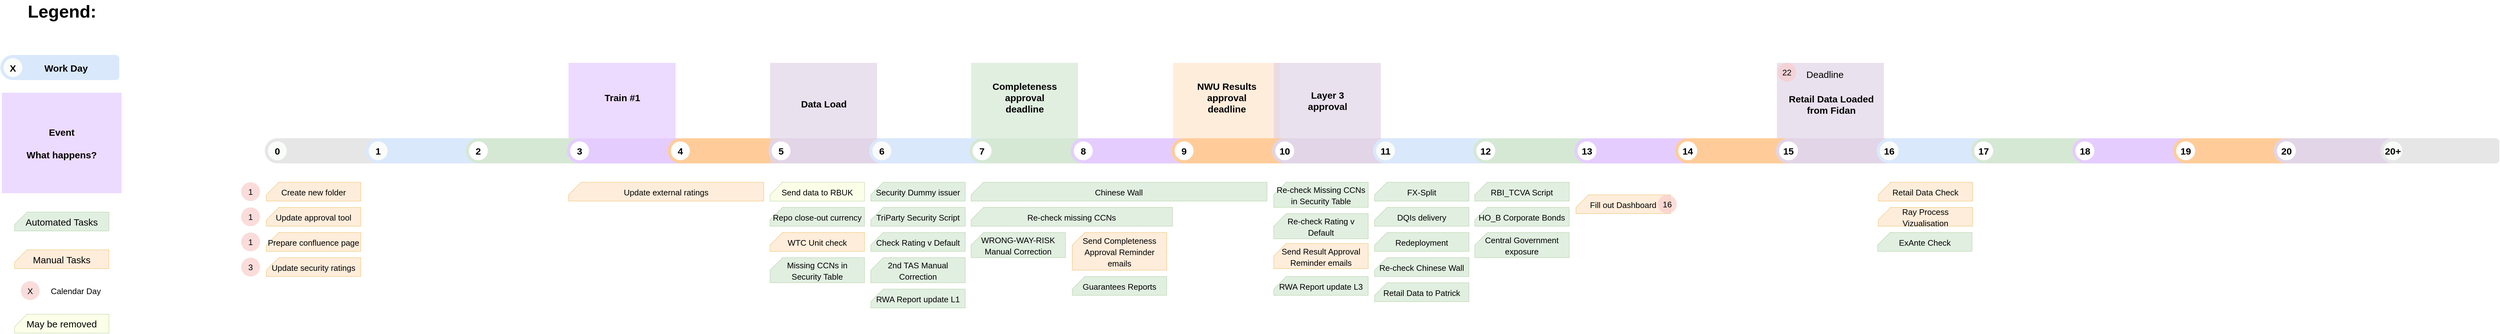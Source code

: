 <mxfile version="16.1.0" type="device"><diagram name="Page-1" id="82e54ff1-d628-8f03-85c4-9753963a91cd"><mxGraphModel dx="2348" dy="706" grid="1" gridSize="10" guides="1" tooltips="1" connect="1" arrows="1" fold="1" page="1" pageScale="1" pageWidth="1100" pageHeight="850" background="none" math="0" shadow="0"><root><mxCell id="0"/><mxCell id="1" parent="0"/><mxCell id="m3ZR794z1jMEOUr1EJYU-58" value="" style="rounded=0;whiteSpace=wrap;html=1;strokeColor=none;strokeWidth=5;fillColor=#E5CCFF;opacity=70;" parent="1" vertex="1"><mxGeometry x="640" y="360" width="170" height="160" as="geometry"/></mxCell><mxCell id="m3ZR794z1jMEOUr1EJYU-37" value="" style="rounded=0;whiteSpace=wrap;html=1;strokeColor=none;strokeWidth=5;fillColor=#d5e8d4;opacity=70;" parent="1" vertex="1"><mxGeometry x="1279.25" y="360" width="170" height="160" as="geometry"/></mxCell><mxCell id="m3ZR794z1jMEOUr1EJYU-39" value="" style="rounded=0;whiteSpace=wrap;html=1;strokeColor=none;strokeWidth=5;fillColor=#ffe6cc;opacity=70;" parent="1" vertex="1"><mxGeometry x="1600" y="360" width="170" height="160" as="geometry"/></mxCell><mxCell id="m3ZR794z1jMEOUr1EJYU-56" value="" style="rounded=0;whiteSpace=wrap;html=1;strokeColor=none;strokeWidth=5;fillColor=#e1d5e7;opacity=70;" parent="1" vertex="1"><mxGeometry x="1760" y="360" width="170" height="160" as="geometry"/></mxCell><mxCell id="qrmvYjank2OtUrZNbByd-2" value="" style="rounded=0;whiteSpace=wrap;html=1;strokeColor=none;strokeWidth=5;fillColor=#e1d5e7;opacity=70;" parent="1" vertex="1"><mxGeometry x="2559" y="360" width="170" height="160" as="geometry"/></mxCell><mxCell id="m3ZR794z1jMEOUr1EJYU-69" value="" style="group" parent="1" vertex="1" connectable="0"><mxGeometry x="160" y="480" width="186.5" height="40" as="geometry"/></mxCell><mxCell id="m3ZR794z1jMEOUr1EJYU-70" value="" style="rounded=1;whiteSpace=wrap;html=1;fillColor=#E6E6E6;strokeColor=none;" parent="m3ZR794z1jMEOUr1EJYU-69" vertex="1"><mxGeometry x="16.5" width="170" height="40" as="geometry"/></mxCell><mxCell id="m3ZR794z1jMEOUr1EJYU-71" value="&lt;b&gt;&lt;font style=&quot;font-size: 15px&quot;&gt;0&lt;br&gt;&lt;/font&gt;&lt;/b&gt;" style="ellipse;whiteSpace=wrap;html=1;aspect=fixed;fillColor=#F9FCF9;strokeColor=#E6E6E6;strokeWidth=5;perimeterSpacing=1;" parent="m3ZR794z1jMEOUr1EJYU-69" vertex="1"><mxGeometry y="2.5" width="35" height="35" as="geometry"/></mxCell><mxCell id="m3ZR794z1jMEOUr1EJYU-4" value="" style="group" parent="1" vertex="1" connectable="0"><mxGeometry x="320" y="480" width="186.5" height="40" as="geometry"/></mxCell><mxCell id="m3ZR794z1jMEOUr1EJYU-1" value="" style="rounded=1;whiteSpace=wrap;html=1;fillColor=#dae8fc;strokeColor=none;" parent="m3ZR794z1jMEOUr1EJYU-4" vertex="1"><mxGeometry x="16.5" width="170" height="40" as="geometry"/></mxCell><mxCell id="m3ZR794z1jMEOUr1EJYU-3" value="&lt;b&gt;&lt;font style=&quot;font-size: 15px&quot;&gt;1&lt;/font&gt;&lt;/b&gt;" style="ellipse;whiteSpace=wrap;html=1;aspect=fixed;fillColor=#F9FCF9;strokeColor=#DAE8FC;strokeWidth=5;perimeterSpacing=1;" parent="m3ZR794z1jMEOUr1EJYU-4" vertex="1"><mxGeometry y="2.5" width="35" height="35" as="geometry"/></mxCell><mxCell id="m3ZR794z1jMEOUr1EJYU-5" value="" style="group" parent="1" vertex="1" connectable="0"><mxGeometry x="479.25" y="480" width="186.5" height="40" as="geometry"/></mxCell><mxCell id="m3ZR794z1jMEOUr1EJYU-6" value="" style="rounded=1;whiteSpace=wrap;html=1;fillColor=#d5e8d4;strokeColor=none;" parent="m3ZR794z1jMEOUr1EJYU-5" vertex="1"><mxGeometry x="16.5" width="170" height="40" as="geometry"/></mxCell><mxCell id="m3ZR794z1jMEOUr1EJYU-7" value="&lt;b&gt;&lt;font style=&quot;font-size: 15px&quot;&gt;2&lt;/font&gt;&lt;/b&gt;" style="ellipse;whiteSpace=wrap;html=1;aspect=fixed;fillColor=#FFFFFF;strokeColor=#D5E8D4;strokeWidth=5;perimeterSpacing=1;" parent="m3ZR794z1jMEOUr1EJYU-5" vertex="1"><mxGeometry y="2.5" width="35" height="35" as="geometry"/></mxCell><mxCell id="m3ZR794z1jMEOUr1EJYU-8" value="" style="group" parent="1" vertex="1" connectable="0"><mxGeometry x="640" y="480" width="186.5" height="40" as="geometry"/></mxCell><mxCell id="m3ZR794z1jMEOUr1EJYU-9" value="" style="rounded=1;whiteSpace=wrap;html=1;fillColor=#E5CCFF;strokeColor=none;" parent="m3ZR794z1jMEOUr1EJYU-8" vertex="1"><mxGeometry x="16.5" width="170" height="40" as="geometry"/></mxCell><mxCell id="m3ZR794z1jMEOUr1EJYU-10" value="&lt;b&gt;&lt;font style=&quot;font-size: 15px&quot;&gt;3&lt;/font&gt;&lt;/b&gt;" style="ellipse;whiteSpace=wrap;html=1;aspect=fixed;fillColor=#FFFFFF;strokeColor=#E5CCFF;strokeWidth=5;perimeterSpacing=1;" parent="m3ZR794z1jMEOUr1EJYU-8" vertex="1"><mxGeometry y="2.5" width="35" height="35" as="geometry"/></mxCell><mxCell id="m3ZR794z1jMEOUr1EJYU-11" value="" style="group" parent="1" vertex="1" connectable="0"><mxGeometry x="800" y="480" width="186.5" height="40" as="geometry"/></mxCell><mxCell id="m3ZR794z1jMEOUr1EJYU-12" value="" style="rounded=1;whiteSpace=wrap;html=1;fillColor=#FFCC99;strokeColor=none;" parent="m3ZR794z1jMEOUr1EJYU-11" vertex="1"><mxGeometry x="16.5" width="170" height="40" as="geometry"/></mxCell><mxCell id="m3ZR794z1jMEOUr1EJYU-13" value="&lt;b&gt;&lt;font style=&quot;font-size: 15px&quot;&gt;4&lt;/font&gt;&lt;/b&gt;" style="ellipse;whiteSpace=wrap;html=1;aspect=fixed;fillColor=#FFFFFF;strokeColor=#FFCC99;strokeWidth=5;perimeterSpacing=1;" parent="m3ZR794z1jMEOUr1EJYU-11" vertex="1"><mxGeometry y="2.5" width="35" height="35" as="geometry"/></mxCell><mxCell id="m3ZR794z1jMEOUr1EJYU-17" value="" style="group" parent="1" vertex="1" connectable="0"><mxGeometry x="960" y="480" width="186.5" height="180" as="geometry"/></mxCell><mxCell id="m3ZR794z1jMEOUr1EJYU-59" value="" style="rounded=0;whiteSpace=wrap;html=1;strokeColor=none;strokeWidth=5;fillColor=#e1d5e7;opacity=70;" parent="m3ZR794z1jMEOUr1EJYU-17" vertex="1"><mxGeometry y="-120" width="170" height="160" as="geometry"/></mxCell><mxCell id="m3ZR794z1jMEOUr1EJYU-18" value="" style="rounded=1;whiteSpace=wrap;html=1;fillColor=#E1D5E7;strokeColor=none;" parent="m3ZR794z1jMEOUr1EJYU-17" vertex="1"><mxGeometry x="16.5" width="170" height="40" as="geometry"/></mxCell><mxCell id="m3ZR794z1jMEOUr1EJYU-19" value="&lt;b&gt;&lt;font style=&quot;font-size: 15px&quot;&gt;5&lt;/font&gt;&lt;/b&gt;" style="ellipse;whiteSpace=wrap;html=1;aspect=fixed;fillColor=#FFFFFF;strokeColor=#E1D5E7;strokeWidth=5;perimeterSpacing=1;" parent="m3ZR794z1jMEOUr1EJYU-17" vertex="1"><mxGeometry y="2.5" width="35" height="35" as="geometry"/></mxCell><mxCell id="m3ZR794z1jMEOUr1EJYU-89" value="&lt;font style=&quot;font-size: 13px&quot;&gt;Send data to RBUK&lt;/font&gt;" style="shape=card;whiteSpace=wrap;html=1;dashed=1;dashPattern=1 1;fontSize=15;strokeColor=#82b366;strokeWidth=1;fillColor=#FBFFDE;opacity=70;size=20;" parent="m3ZR794z1jMEOUr1EJYU-17" vertex="1"><mxGeometry y="70" width="150" height="30" as="geometry"/></mxCell><mxCell id="m3ZR794z1jMEOUr1EJYU-90" value="&lt;font style=&quot;font-size: 13px&quot;&gt;Repo close-out currency&lt;/font&gt;" style="shape=card;whiteSpace=wrap;html=1;dashed=1;dashPattern=1 1;fontSize=15;strokeColor=#82b366;strokeWidth=1;fillColor=#d5e8d4;opacity=70;size=20;" parent="m3ZR794z1jMEOUr1EJYU-17" vertex="1"><mxGeometry y="110" width="150" height="30" as="geometry"/></mxCell><mxCell id="m3ZR794z1jMEOUr1EJYU-91" value="&lt;font style=&quot;font-size: 13px&quot;&gt;WTC Unit check&lt;/font&gt;" style="shape=card;whiteSpace=wrap;html=1;dashed=1;dashPattern=1 1;fontSize=15;strokeColor=#d79b00;strokeWidth=1;fillColor=#ffe6cc;opacity=70;size=20;" parent="m3ZR794z1jMEOUr1EJYU-17" vertex="1"><mxGeometry y="150" width="150" height="30" as="geometry"/></mxCell><mxCell id="m3ZR794z1jMEOUr1EJYU-21" value="" style="group" parent="1" vertex="1" connectable="0"><mxGeometry x="1120" y="480" width="186.5" height="40" as="geometry"/></mxCell><mxCell id="m3ZR794z1jMEOUr1EJYU-22" value="" style="rounded=1;whiteSpace=wrap;html=1;fillColor=#dae8fc;strokeColor=none;" parent="m3ZR794z1jMEOUr1EJYU-21" vertex="1"><mxGeometry x="16.5" width="170" height="40" as="geometry"/></mxCell><mxCell id="m3ZR794z1jMEOUr1EJYU-23" value="&lt;b&gt;&lt;font style=&quot;font-size: 15px&quot;&gt;6&lt;/font&gt;&lt;/b&gt;" style="ellipse;whiteSpace=wrap;html=1;aspect=fixed;fillColor=#F9FCF9;strokeColor=#DAE8FC;strokeWidth=5;perimeterSpacing=1;" parent="m3ZR794z1jMEOUr1EJYU-21" vertex="1"><mxGeometry y="2.5" width="35" height="35" as="geometry"/></mxCell><mxCell id="m3ZR794z1jMEOUr1EJYU-24" value="" style="group" parent="1" vertex="1" connectable="0"><mxGeometry x="1279.25" y="480" width="470" height="160" as="geometry"/></mxCell><mxCell id="m3ZR794z1jMEOUr1EJYU-25" value="" style="rounded=1;whiteSpace=wrap;html=1;fillColor=#d5e8d4;strokeColor=none;" parent="m3ZR794z1jMEOUr1EJYU-24" vertex="1"><mxGeometry x="16.5" width="170" height="40" as="geometry"/></mxCell><mxCell id="m3ZR794z1jMEOUr1EJYU-26" value="&lt;b&gt;&lt;font style=&quot;font-size: 15px&quot;&gt;7&lt;/font&gt;&lt;/b&gt;" style="ellipse;whiteSpace=wrap;html=1;aspect=fixed;fillColor=#FFFFFF;strokeColor=#D5E8D4;strokeWidth=5;perimeterSpacing=1;" parent="m3ZR794z1jMEOUr1EJYU-24" vertex="1"><mxGeometry y="2.5" width="35" height="35" as="geometry"/></mxCell><mxCell id="m3ZR794z1jMEOUr1EJYU-98" value="&lt;span style=&quot;font-size: 13px&quot;&gt;Re-check missing CCNs&lt;/span&gt;" style="shape=card;whiteSpace=wrap;html=1;dashed=1;dashPattern=1 1;fontSize=15;strokeColor=#82b366;strokeWidth=1;fillColor=#d5e8d4;opacity=70;size=20;" parent="m3ZR794z1jMEOUr1EJYU-24" vertex="1"><mxGeometry y="110" width="320" height="30" as="geometry"/></mxCell><mxCell id="m3ZR794z1jMEOUr1EJYU-99" value="&lt;span style=&quot;font-size: 13px&quot;&gt;Chinese Wall&lt;/span&gt;" style="shape=card;whiteSpace=wrap;html=1;dashed=1;dashPattern=1 1;fontSize=15;strokeColor=#82b366;strokeWidth=1;fillColor=#d5e8d4;opacity=70;size=20;" parent="m3ZR794z1jMEOUr1EJYU-24" vertex="1"><mxGeometry y="70" width="470" height="30" as="geometry"/></mxCell><mxCell id="m3ZR794z1jMEOUr1EJYU-27" value="" style="group" parent="1" vertex="1" connectable="0"><mxGeometry x="1440" y="480" width="186.5" height="40" as="geometry"/></mxCell><mxCell id="m3ZR794z1jMEOUr1EJYU-28" value="" style="rounded=1;whiteSpace=wrap;html=1;fillColor=#E5CCFF;strokeColor=none;" parent="m3ZR794z1jMEOUr1EJYU-27" vertex="1"><mxGeometry x="16.5" width="170" height="40" as="geometry"/></mxCell><mxCell id="m3ZR794z1jMEOUr1EJYU-29" value="&lt;b&gt;&lt;font style=&quot;font-size: 15px&quot;&gt;8&lt;/font&gt;&lt;/b&gt;" style="ellipse;whiteSpace=wrap;html=1;aspect=fixed;fillColor=#FFFFFF;strokeColor=#E5CCFF;strokeWidth=5;perimeterSpacing=1;" parent="m3ZR794z1jMEOUr1EJYU-27" vertex="1"><mxGeometry y="2.5" width="35" height="35" as="geometry"/></mxCell><mxCell id="m3ZR794z1jMEOUr1EJYU-40" value="&lt;font style=&quot;font-size: 15px&quot;&gt;&lt;b&gt;NWU Results&lt;br&gt;approval &lt;br&gt;deadline&lt;/b&gt;&lt;/font&gt;" style="text;html=1;align=center;verticalAlign=middle;resizable=0;points=[];autosize=1;strokeColor=none;fillColor=none;" parent="1" vertex="1"><mxGeometry x="1630" y="390" width="110" height="50" as="geometry"/></mxCell><mxCell id="m3ZR794z1jMEOUr1EJYU-30" value="" style="group" parent="1" vertex="1" connectable="0"><mxGeometry x="1600" y="480" width="186.5" height="40" as="geometry"/></mxCell><mxCell id="m3ZR794z1jMEOUr1EJYU-31" value="" style="rounded=1;whiteSpace=wrap;html=1;fillColor=#FFCC99;strokeColor=none;" parent="m3ZR794z1jMEOUr1EJYU-30" vertex="1"><mxGeometry x="16.5" width="170" height="40" as="geometry"/></mxCell><mxCell id="m3ZR794z1jMEOUr1EJYU-32" value="&lt;b&gt;&lt;font style=&quot;font-size: 15px&quot;&gt;9&lt;/font&gt;&lt;/b&gt;" style="ellipse;whiteSpace=wrap;html=1;aspect=fixed;fillColor=#FFFFFF;strokeColor=#FFCC99;strokeWidth=5;perimeterSpacing=1;" parent="m3ZR794z1jMEOUr1EJYU-30" vertex="1"><mxGeometry y="2.5" width="35" height="35" as="geometry"/></mxCell><mxCell id="m3ZR794z1jMEOUr1EJYU-57" value="&lt;font style=&quot;font-size: 15px&quot;&gt;&lt;b&gt;Layer 3&lt;br&gt;approval&lt;/b&gt;&lt;/font&gt;" style="text;html=1;align=center;verticalAlign=middle;resizable=0;points=[];autosize=1;strokeColor=none;fillColor=none;" parent="1" vertex="1"><mxGeometry x="1805" y="400" width="80" height="40" as="geometry"/></mxCell><mxCell id="m3ZR794z1jMEOUr1EJYU-33" value="" style="group" parent="1" vertex="1" connectable="0"><mxGeometry x="1760" y="480" width="186.5" height="40" as="geometry"/></mxCell><mxCell id="m3ZR794z1jMEOUr1EJYU-34" value="" style="rounded=1;whiteSpace=wrap;html=1;fillColor=#E1D5E7;strokeColor=none;" parent="m3ZR794z1jMEOUr1EJYU-33" vertex="1"><mxGeometry x="16.5" width="170" height="40" as="geometry"/></mxCell><mxCell id="m3ZR794z1jMEOUr1EJYU-35" value="&lt;b&gt;&lt;font style=&quot;font-size: 15px&quot;&gt;10&lt;/font&gt;&lt;/b&gt;" style="ellipse;whiteSpace=wrap;html=1;aspect=fixed;fillColor=#FFFFFF;strokeColor=#E1D5E7;strokeWidth=5;perimeterSpacing=1;" parent="m3ZR794z1jMEOUr1EJYU-33" vertex="1"><mxGeometry y="2.5" width="35" height="35" as="geometry"/></mxCell><mxCell id="m3ZR794z1jMEOUr1EJYU-41" value="" style="group" parent="1" vertex="1" connectable="0"><mxGeometry x="1920" y="480" width="186.5" height="40" as="geometry"/></mxCell><mxCell id="m3ZR794z1jMEOUr1EJYU-42" value="" style="rounded=1;whiteSpace=wrap;html=1;fillColor=#dae8fc;strokeColor=none;" parent="m3ZR794z1jMEOUr1EJYU-41" vertex="1"><mxGeometry x="16.5" width="170" height="40" as="geometry"/></mxCell><mxCell id="m3ZR794z1jMEOUr1EJYU-43" value="&lt;b&gt;&lt;font style=&quot;font-size: 15px&quot;&gt;11&lt;/font&gt;&lt;/b&gt;" style="ellipse;whiteSpace=wrap;html=1;aspect=fixed;fillColor=#F9FCF9;strokeColor=#DAE8FC;strokeWidth=5;perimeterSpacing=1;" parent="m3ZR794z1jMEOUr1EJYU-41" vertex="1"><mxGeometry y="2.5" width="35" height="35" as="geometry"/></mxCell><mxCell id="m3ZR794z1jMEOUr1EJYU-44" value="" style="group" parent="1" vertex="1" connectable="0"><mxGeometry x="2079.25" y="480" width="186.5" height="40" as="geometry"/></mxCell><mxCell id="m3ZR794z1jMEOUr1EJYU-45" value="" style="rounded=1;whiteSpace=wrap;html=1;fillColor=#d5e8d4;strokeColor=none;" parent="m3ZR794z1jMEOUr1EJYU-44" vertex="1"><mxGeometry x="16.5" width="170" height="40" as="geometry"/></mxCell><mxCell id="m3ZR794z1jMEOUr1EJYU-46" value="&lt;b&gt;&lt;font style=&quot;font-size: 15px&quot;&gt;12&lt;/font&gt;&lt;/b&gt;" style="ellipse;whiteSpace=wrap;html=1;aspect=fixed;fillColor=#FFFFFF;strokeColor=#D5E8D4;strokeWidth=5;perimeterSpacing=1;" parent="m3ZR794z1jMEOUr1EJYU-44" vertex="1"><mxGeometry y="2.5" width="35" height="35" as="geometry"/></mxCell><mxCell id="m3ZR794z1jMEOUr1EJYU-47" value="" style="group" parent="1" vertex="1" connectable="0"><mxGeometry x="2240" y="480" width="186.5" height="40" as="geometry"/></mxCell><mxCell id="m3ZR794z1jMEOUr1EJYU-48" value="" style="rounded=1;whiteSpace=wrap;html=1;fillColor=#E5CCFF;strokeColor=none;" parent="m3ZR794z1jMEOUr1EJYU-47" vertex="1"><mxGeometry x="16.5" width="170" height="40" as="geometry"/></mxCell><mxCell id="m3ZR794z1jMEOUr1EJYU-49" value="&lt;b&gt;&lt;font style=&quot;font-size: 15px&quot;&gt;13&lt;/font&gt;&lt;/b&gt;" style="ellipse;whiteSpace=wrap;html=1;aspect=fixed;fillColor=#FFFFFF;strokeColor=#E5CCFF;strokeWidth=5;perimeterSpacing=1;" parent="m3ZR794z1jMEOUr1EJYU-47" vertex="1"><mxGeometry y="2.5" width="35" height="35" as="geometry"/></mxCell><mxCell id="m3ZR794z1jMEOUr1EJYU-50" value="" style="group" parent="1" vertex="1" connectable="0"><mxGeometry x="2400" y="480" width="186.5" height="40" as="geometry"/></mxCell><mxCell id="m3ZR794z1jMEOUr1EJYU-51" value="" style="rounded=1;whiteSpace=wrap;html=1;fillColor=#FFCC99;strokeColor=none;" parent="m3ZR794z1jMEOUr1EJYU-50" vertex="1"><mxGeometry x="16.5" width="170" height="40" as="geometry"/></mxCell><mxCell id="m3ZR794z1jMEOUr1EJYU-52" value="&lt;b&gt;&lt;font style=&quot;font-size: 15px&quot;&gt;14&lt;/font&gt;&lt;/b&gt;" style="ellipse;whiteSpace=wrap;html=1;aspect=fixed;fillColor=#FFFFFF;strokeColor=#FFCC99;strokeWidth=5;perimeterSpacing=1;" parent="m3ZR794z1jMEOUr1EJYU-50" vertex="1"><mxGeometry y="2.5" width="35" height="35" as="geometry"/></mxCell><mxCell id="m3ZR794z1jMEOUr1EJYU-60" value="" style="group" parent="1" vertex="1" connectable="0"><mxGeometry x="2560" y="480" width="186.5" height="40" as="geometry"/></mxCell><mxCell id="m3ZR794z1jMEOUr1EJYU-53" value="" style="rounded=1;whiteSpace=wrap;html=1;fillColor=#E1D5E7;strokeColor=none;" parent="m3ZR794z1jMEOUr1EJYU-60" vertex="1"><mxGeometry x="16.5" width="170" height="40" as="geometry"/></mxCell><mxCell id="m3ZR794z1jMEOUr1EJYU-54" value="&lt;b&gt;&lt;font style=&quot;font-size: 15px&quot;&gt;15&lt;/font&gt;&lt;/b&gt;" style="ellipse;whiteSpace=wrap;html=1;aspect=fixed;fillColor=#FFFFFF;strokeColor=#E1D5E7;strokeWidth=5;perimeterSpacing=1;" parent="m3ZR794z1jMEOUr1EJYU-60" vertex="1"><mxGeometry y="2.5" width="35" height="35" as="geometry"/></mxCell><mxCell id="m3ZR794z1jMEOUr1EJYU-61" value="&lt;span style=&quot;font-size: 15px&quot;&gt;&lt;b&gt;Train #1&lt;/b&gt;&lt;/span&gt;" style="text;html=1;align=center;verticalAlign=middle;resizable=0;points=[];autosize=1;strokeColor=none;fillColor=none;" parent="1" vertex="1"><mxGeometry x="690" y="405" width="70" height="20" as="geometry"/></mxCell><mxCell id="m3ZR794z1jMEOUr1EJYU-62" value="&lt;span style=&quot;font-size: 15px&quot;&gt;&lt;b&gt;Data Load&lt;/b&gt;&lt;/span&gt;" style="text;html=1;align=center;verticalAlign=middle;resizable=0;points=[];autosize=1;strokeColor=none;fillColor=none;" parent="1" vertex="1"><mxGeometry x="1000" y="415" width="90" height="20" as="geometry"/></mxCell><mxCell id="m3ZR794z1jMEOUr1EJYU-72" value="&lt;font style=&quot;font-size: 13px&quot;&gt;Create new folder&lt;/font&gt;" style="shape=card;whiteSpace=wrap;html=1;dashed=1;dashPattern=1 1;fontSize=15;strokeColor=#d79b00;strokeWidth=1;fillColor=#ffe6cc;opacity=70;size=20;" parent="1" vertex="1"><mxGeometry x="160" y="550" width="150" height="30" as="geometry"/></mxCell><mxCell id="m3ZR794z1jMEOUr1EJYU-73" value="" style="group" parent="1" vertex="1" connectable="0"><mxGeometry x="-260" y="347.5" width="186.5" height="40" as="geometry"/></mxCell><mxCell id="m3ZR794z1jMEOUr1EJYU-74" value="&lt;b&gt;&lt;font style=&quot;font-size: 15px&quot;&gt;Work Day&lt;/font&gt;&lt;/b&gt;" style="rounded=1;whiteSpace=wrap;html=1;fillColor=#dae8fc;strokeColor=none;" parent="m3ZR794z1jMEOUr1EJYU-73" vertex="1"><mxGeometry x="16.5" width="170" height="40" as="geometry"/></mxCell><mxCell id="m3ZR794z1jMEOUr1EJYU-75" value="&lt;span style=&quot;font-size: 15px&quot;&gt;&lt;b&gt;X&lt;/b&gt;&lt;/span&gt;" style="ellipse;whiteSpace=wrap;html=1;aspect=fixed;fillColor=#F9FCF9;strokeColor=#DAE8FC;strokeWidth=5;perimeterSpacing=1;" parent="m3ZR794z1jMEOUr1EJYU-73" vertex="1"><mxGeometry y="2.5" width="35" height="35" as="geometry"/></mxCell><mxCell id="m3ZR794z1jMEOUr1EJYU-76" value="&lt;b style=&quot;font-size: 15px&quot;&gt;Event&lt;br&gt;&lt;br&gt;What happens?&lt;/b&gt;" style="rounded=0;whiteSpace=wrap;html=1;strokeColor=none;strokeWidth=5;fillColor=#E5CCFF;opacity=70;" parent="1" vertex="1"><mxGeometry x="-260" y="407.5" width="190" height="160" as="geometry"/></mxCell><mxCell id="m3ZR794z1jMEOUr1EJYU-77" value="Automated Tasks" style="shape=card;whiteSpace=wrap;html=1;dashed=1;dashPattern=1 1;fontSize=15;strokeColor=#82b366;strokeWidth=1;fillColor=#d5e8d4;opacity=70;size=20;" parent="1" vertex="1"><mxGeometry x="-240" y="597.5" width="150" height="30" as="geometry"/></mxCell><mxCell id="m3ZR794z1jMEOUr1EJYU-78" value="Manual Tasks" style="shape=card;whiteSpace=wrap;html=1;dashed=1;dashPattern=1 1;fontSize=15;strokeColor=#d79b00;strokeWidth=1;fillColor=#ffe6cc;opacity=70;size=20;" parent="1" vertex="1"><mxGeometry x="-240" y="657.5" width="150" height="30" as="geometry"/></mxCell><mxCell id="m3ZR794z1jMEOUr1EJYU-79" value="&lt;font style=&quot;font-size: 13px&quot;&gt;Update approval tool&lt;/font&gt;" style="shape=card;whiteSpace=wrap;html=1;dashed=1;dashPattern=1 1;fontSize=15;strokeColor=#d79b00;strokeWidth=1;fillColor=#ffe6cc;opacity=70;size=20;" parent="1" vertex="1"><mxGeometry x="160" y="590" width="150" height="30" as="geometry"/></mxCell><mxCell id="m3ZR794z1jMEOUr1EJYU-80" value="&lt;font style=&quot;font-size: 13px&quot;&gt;Prepare confluence page&lt;/font&gt;" style="shape=card;whiteSpace=wrap;html=1;dashed=1;dashPattern=1 1;fontSize=15;strokeColor=#d79b00;strokeWidth=1;fillColor=#ffe6cc;opacity=70;size=20;" parent="1" vertex="1"><mxGeometry x="160" y="630" width="150" height="30" as="geometry"/></mxCell><mxCell id="m3ZR794z1jMEOUr1EJYU-81" value="&lt;font style=&quot;font-size: 13px&quot;&gt;Update security ratings&lt;/font&gt;" style="shape=card;whiteSpace=wrap;html=1;dashed=1;dashPattern=1 1;fontSize=15;strokeColor=#d79b00;strokeWidth=1;fillColor=#ffe6cc;opacity=70;size=20;" parent="1" vertex="1"><mxGeometry x="160" y="670" width="150" height="30" as="geometry"/></mxCell><mxCell id="m3ZR794z1jMEOUr1EJYU-82" value="&lt;font style=&quot;font-size: 13px&quot;&gt;Update external ratings&lt;/font&gt;" style="shape=card;whiteSpace=wrap;html=1;dashed=1;dashPattern=1 1;fontSize=15;strokeColor=#d79b00;strokeWidth=1;fillColor=#ffe6cc;opacity=70;size=20;" parent="1" vertex="1"><mxGeometry x="640" y="550" width="310" height="30" as="geometry"/></mxCell><mxCell id="m3ZR794z1jMEOUr1EJYU-83" value="1" style="ellipse;whiteSpace=wrap;html=1;aspect=fixed;dashed=1;dashPattern=1 1;fontSize=13;strokeColor=none;strokeWidth=1;fillColor=#f8cecc;opacity=70;" parent="1" vertex="1"><mxGeometry x="120" y="550" width="30" height="30" as="geometry"/></mxCell><mxCell id="m3ZR794z1jMEOUr1EJYU-84" value="1" style="ellipse;whiteSpace=wrap;html=1;aspect=fixed;dashed=1;dashPattern=1 1;fontSize=13;strokeColor=none;strokeWidth=1;fillColor=#f8cecc;opacity=70;" parent="1" vertex="1"><mxGeometry x="120" y="590" width="30" height="30" as="geometry"/></mxCell><mxCell id="m3ZR794z1jMEOUr1EJYU-85" value="1" style="ellipse;whiteSpace=wrap;html=1;aspect=fixed;dashed=1;dashPattern=1 1;fontSize=13;strokeColor=none;strokeWidth=1;fillColor=#f8cecc;opacity=70;" parent="1" vertex="1"><mxGeometry x="120" y="630" width="30" height="30" as="geometry"/></mxCell><mxCell id="m3ZR794z1jMEOUr1EJYU-86" value="3" style="ellipse;whiteSpace=wrap;html=1;aspect=fixed;dashed=1;dashPattern=1 1;fontSize=13;strokeColor=none;strokeWidth=1;fillColor=#f8cecc;opacity=70;" parent="1" vertex="1"><mxGeometry x="120" y="670" width="30" height="30" as="geometry"/></mxCell><mxCell id="m3ZR794z1jMEOUr1EJYU-87" value="X" style="ellipse;whiteSpace=wrap;html=1;aspect=fixed;dashed=1;dashPattern=1 1;fontSize=13;strokeColor=none;strokeWidth=1;fillColor=#f8cecc;opacity=70;" parent="1" vertex="1"><mxGeometry x="-230" y="707.5" width="30" height="30" as="geometry"/></mxCell><mxCell id="m3ZR794z1jMEOUr1EJYU-88" value="Calendar Day" style="text;html=1;align=center;verticalAlign=middle;resizable=0;points=[];autosize=1;strokeColor=none;fillColor=none;fontSize=13;" parent="1" vertex="1"><mxGeometry x="-193" y="712.5" width="100" height="20" as="geometry"/></mxCell><mxCell id="m3ZR794z1jMEOUr1EJYU-92" value="&lt;font style=&quot;font-size: 13px&quot;&gt;Missing CCNs in&lt;br&gt;Security Table&lt;/font&gt;" style="shape=card;whiteSpace=wrap;html=1;dashed=1;dashPattern=1 1;fontSize=15;strokeColor=#82b366;strokeWidth=1;fillColor=#d5e8d4;opacity=70;size=20;" parent="1" vertex="1"><mxGeometry x="960" y="670" width="150" height="40" as="geometry"/></mxCell><mxCell id="m3ZR794z1jMEOUr1EJYU-93" value="&lt;span style=&quot;font-size: 13px&quot;&gt;2nd TAS Manual Correction&lt;/span&gt;" style="shape=card;whiteSpace=wrap;html=1;dashed=1;dashPattern=1 1;fontSize=15;strokeColor=#82b366;strokeWidth=1;fillColor=#d5e8d4;opacity=70;size=20;" parent="1" vertex="1"><mxGeometry x="1120" y="670" width="150" height="40" as="geometry"/></mxCell><mxCell id="m3ZR794z1jMEOUr1EJYU-94" value="&lt;span style=&quot;font-size: 13px&quot;&gt;Security Dummy issuer&lt;/span&gt;" style="shape=card;whiteSpace=wrap;html=1;dashed=1;dashPattern=1 1;fontSize=15;strokeColor=#82b366;strokeWidth=1;fillColor=#d5e8d4;opacity=70;size=20;" parent="1" vertex="1"><mxGeometry x="1120" y="550" width="150" height="30" as="geometry"/></mxCell><mxCell id="m3ZR794z1jMEOUr1EJYU-95" value="&lt;span style=&quot;font-size: 13px&quot;&gt;TriParty Security Script&lt;/span&gt;" style="shape=card;whiteSpace=wrap;html=1;dashed=1;dashPattern=1 1;fontSize=15;strokeColor=#82b366;strokeWidth=1;fillColor=#d5e8d4;opacity=70;size=20;" parent="1" vertex="1"><mxGeometry x="1120" y="590" width="150" height="30" as="geometry"/></mxCell><mxCell id="m3ZR794z1jMEOUr1EJYU-96" value="&lt;span style=&quot;font-size: 13px&quot;&gt;Check Rating v Default&lt;/span&gt;" style="shape=card;whiteSpace=wrap;html=1;dashed=1;dashPattern=1 1;fontSize=15;strokeColor=#82b366;strokeWidth=1;fillColor=#d5e8d4;opacity=70;size=20;" parent="1" vertex="1"><mxGeometry x="1120" y="630" width="150" height="30" as="geometry"/></mxCell><mxCell id="m3ZR794z1jMEOUr1EJYU-97" value="&lt;span style=&quot;font-size: 13px&quot;&gt;WRONG-WAY-RISK&lt;br&gt;Manual Correction&lt;br&gt;&lt;/span&gt;" style="shape=card;whiteSpace=wrap;html=1;dashed=1;dashPattern=1 1;fontSize=15;strokeColor=#82b366;strokeWidth=1;fillColor=#d5e8d4;opacity=70;size=20;" parent="1" vertex="1"><mxGeometry x="1279.25" y="630" width="150" height="40" as="geometry"/></mxCell><mxCell id="m3ZR794z1jMEOUr1EJYU-100" value="&lt;font style=&quot;font-size: 13px&quot;&gt;Send Completeness Approval Reminder emails&lt;/font&gt;" style="shape=card;whiteSpace=wrap;html=1;dashed=1;dashPattern=1 1;fontSize=15;strokeColor=#d79b00;strokeWidth=1;fillColor=#ffe6cc;opacity=70;size=20;" parent="1" vertex="1"><mxGeometry x="1440" y="630" width="150" height="60" as="geometry"/></mxCell><mxCell id="m3ZR794z1jMEOUr1EJYU-101" value="&lt;span style=&quot;font-size: 13px&quot;&gt;Guarantees Reports&lt;/span&gt;" style="shape=card;whiteSpace=wrap;html=1;dashed=1;dashPattern=1 1;fontSize=15;strokeColor=#82b366;strokeWidth=1;fillColor=#d5e8d4;opacity=70;size=20;" parent="1" vertex="1"><mxGeometry x="1440" y="700" width="150" height="30" as="geometry"/></mxCell><mxCell id="m3ZR794z1jMEOUr1EJYU-102" value="&lt;font style=&quot;font-size: 13px&quot;&gt;Re-check Missing CCNs &lt;br&gt;in Security Table&lt;/font&gt;" style="shape=card;whiteSpace=wrap;html=1;dashed=1;dashPattern=1 1;fontSize=15;strokeColor=#82b366;strokeWidth=1;fillColor=#d5e8d4;opacity=70;size=20;" parent="1" vertex="1"><mxGeometry x="1760" y="550" width="150" height="40" as="geometry"/></mxCell><mxCell id="m3ZR794z1jMEOUr1EJYU-103" value="&lt;span style=&quot;font-size: 13px&quot;&gt;Re-check Rating v Default&lt;/span&gt;" style="shape=card;whiteSpace=wrap;html=1;dashed=1;dashPattern=1 1;fontSize=15;strokeColor=#82b366;strokeWidth=1;fillColor=#d5e8d4;opacity=70;size=20;" parent="1" vertex="1"><mxGeometry x="1760" y="600" width="150" height="40" as="geometry"/></mxCell><mxCell id="m3ZR794z1jMEOUr1EJYU-104" value="&lt;span style=&quot;font-size: 13px&quot;&gt;Re-check Chinese Wall&lt;/span&gt;" style="shape=card;whiteSpace=wrap;html=1;dashed=1;dashPattern=1 1;fontSize=15;strokeColor=#82b366;strokeWidth=1;fillColor=#d5e8d4;opacity=70;size=20;" parent="1" vertex="1"><mxGeometry x="1920" y="670" width="150" height="30" as="geometry"/></mxCell><mxCell id="m3ZR794z1jMEOUr1EJYU-105" value="&lt;span style=&quot;font-size: 13px&quot;&gt;FX-Split&lt;/span&gt;" style="shape=card;whiteSpace=wrap;html=1;dashed=1;dashPattern=1 1;fontSize=15;strokeColor=#82b366;strokeWidth=1;fillColor=#d5e8d4;opacity=70;size=20;" parent="1" vertex="1"><mxGeometry x="1920" y="550" width="150" height="30" as="geometry"/></mxCell><mxCell id="m3ZR794z1jMEOUr1EJYU-106" value="&lt;font style=&quot;font-size: 13px&quot;&gt;Send Result Approval&lt;br&gt;Reminder emails&lt;/font&gt;" style="shape=card;whiteSpace=wrap;html=1;dashed=1;dashPattern=1 1;fontSize=15;strokeColor=#d79b00;strokeWidth=1;fillColor=#ffe6cc;opacity=70;size=20;" parent="1" vertex="1"><mxGeometry x="1760" y="647.5" width="150" height="40" as="geometry"/></mxCell><mxCell id="m3ZR794z1jMEOUr1EJYU-107" value="&lt;span style=&quot;font-size: 13px&quot;&gt;Redeployment&lt;br&gt;&lt;/span&gt;" style="shape=card;whiteSpace=wrap;html=1;dashed=1;dashPattern=1 1;fontSize=15;strokeColor=#82b366;strokeWidth=1;fillColor=#d5e8d4;opacity=70;size=20;" parent="1" vertex="1"><mxGeometry x="1920" y="630" width="150" height="30" as="geometry"/></mxCell><mxCell id="m3ZR794z1jMEOUr1EJYU-108" value="&lt;span style=&quot;font-size: 13px&quot;&gt;RBI_TCVA Script&lt;/span&gt;" style="shape=card;whiteSpace=wrap;html=1;dashed=1;dashPattern=1 1;fontSize=15;strokeColor=#82b366;strokeWidth=1;fillColor=#d5e8d4;opacity=70;size=20;" parent="1" vertex="1"><mxGeometry x="2079.25" y="550" width="150" height="30" as="geometry"/></mxCell><mxCell id="m3ZR794z1jMEOUr1EJYU-109" value="&lt;span style=&quot;font-size: 13px&quot;&gt;HO_B Corporate Bonds&lt;/span&gt;" style="shape=card;whiteSpace=wrap;html=1;dashed=1;dashPattern=1 1;fontSize=15;strokeColor=#82b366;strokeWidth=1;fillColor=#d5e8d4;opacity=70;size=20;" parent="1" vertex="1"><mxGeometry x="2079.25" y="590" width="150" height="30" as="geometry"/></mxCell><mxCell id="m3ZR794z1jMEOUr1EJYU-110" value="&lt;span style=&quot;font-size: 13px&quot;&gt;Central Government exposure&lt;/span&gt;" style="shape=card;whiteSpace=wrap;html=1;dashed=1;dashPattern=1 1;fontSize=15;strokeColor=#82b366;strokeWidth=1;fillColor=#d5e8d4;opacity=70;size=20;" parent="1" vertex="1"><mxGeometry x="2079.25" y="630" width="150" height="40" as="geometry"/></mxCell><mxCell id="m3ZR794z1jMEOUr1EJYU-112" value="" style="rounded=1;whiteSpace=wrap;html=1;fillColor=#dae8fc;strokeColor=none;" parent="1" vertex="1"><mxGeometry x="2730" y="480" width="170" height="40" as="geometry"/></mxCell><mxCell id="m3ZR794z1jMEOUr1EJYU-113" value="" style="group" parent="1" vertex="1" connectable="0"><mxGeometry x="2870" y="480" width="186.5" height="40" as="geometry"/></mxCell><mxCell id="m3ZR794z1jMEOUr1EJYU-114" value="" style="rounded=1;whiteSpace=wrap;html=1;fillColor=#d5e8d4;strokeColor=none;" parent="m3ZR794z1jMEOUr1EJYU-113" vertex="1"><mxGeometry x="16.5" width="170" height="40" as="geometry"/></mxCell><mxCell id="m3ZR794z1jMEOUr1EJYU-115" value="&lt;b&gt;&lt;font style=&quot;font-size: 15px&quot;&gt;17&lt;/font&gt;&lt;/b&gt;" style="ellipse;whiteSpace=wrap;html=1;aspect=fixed;fillColor=#FFFFFF;strokeColor=#D5E8D4;strokeWidth=5;perimeterSpacing=1;" parent="m3ZR794z1jMEOUr1EJYU-113" vertex="1"><mxGeometry y="2.5" width="35" height="35" as="geometry"/></mxCell><mxCell id="m3ZR794z1jMEOUr1EJYU-116" value="" style="group" parent="1" vertex="1" connectable="0"><mxGeometry x="3030.75" y="480" width="186.5" height="40" as="geometry"/></mxCell><mxCell id="m3ZR794z1jMEOUr1EJYU-117" value="" style="rounded=1;whiteSpace=wrap;html=1;fillColor=#E5CCFF;strokeColor=none;" parent="m3ZR794z1jMEOUr1EJYU-116" vertex="1"><mxGeometry x="16.5" width="170" height="40" as="geometry"/></mxCell><mxCell id="m3ZR794z1jMEOUr1EJYU-118" value="&lt;b&gt;&lt;font style=&quot;font-size: 15px&quot;&gt;18&lt;/font&gt;&lt;/b&gt;" style="ellipse;whiteSpace=wrap;html=1;aspect=fixed;fillColor=#FFFFFF;strokeColor=#E5CCFF;strokeWidth=5;perimeterSpacing=1;" parent="m3ZR794z1jMEOUr1EJYU-116" vertex="1"><mxGeometry y="2.5" width="35" height="35" as="geometry"/></mxCell><mxCell id="m3ZR794z1jMEOUr1EJYU-119" value="" style="group" parent="1" vertex="1" connectable="0"><mxGeometry x="3190.75" y="480" width="186.5" height="40" as="geometry"/></mxCell><mxCell id="m3ZR794z1jMEOUr1EJYU-120" value="" style="rounded=1;whiteSpace=wrap;html=1;fillColor=#FFCC99;strokeColor=none;" parent="m3ZR794z1jMEOUr1EJYU-119" vertex="1"><mxGeometry x="16.5" width="170" height="40" as="geometry"/></mxCell><mxCell id="m3ZR794z1jMEOUr1EJYU-121" value="&lt;b&gt;&lt;font style=&quot;font-size: 15px&quot;&gt;19&lt;/font&gt;&lt;/b&gt;" style="ellipse;whiteSpace=wrap;html=1;aspect=fixed;fillColor=#FFFFFF;strokeColor=#FFCC99;strokeWidth=5;perimeterSpacing=1;" parent="m3ZR794z1jMEOUr1EJYU-119" vertex="1"><mxGeometry y="2.5" width="35" height="35" as="geometry"/></mxCell><mxCell id="m3ZR794z1jMEOUr1EJYU-122" value="" style="group" parent="1" vertex="1" connectable="0"><mxGeometry x="3350.75" y="480" width="186.5" height="40" as="geometry"/></mxCell><mxCell id="m3ZR794z1jMEOUr1EJYU-123" value="" style="rounded=1;whiteSpace=wrap;html=1;fillColor=#E1D5E7;strokeColor=none;" parent="m3ZR794z1jMEOUr1EJYU-122" vertex="1"><mxGeometry x="16.5" width="170" height="40" as="geometry"/></mxCell><mxCell id="m3ZR794z1jMEOUr1EJYU-124" value="&lt;b&gt;&lt;font style=&quot;font-size: 15px&quot;&gt;20&lt;/font&gt;&lt;/b&gt;" style="ellipse;whiteSpace=wrap;html=1;aspect=fixed;fillColor=#FFFFFF;strokeColor=#E1D5E7;strokeWidth=5;perimeterSpacing=1;" parent="m3ZR794z1jMEOUr1EJYU-122" vertex="1"><mxGeometry y="2.5" width="35" height="35" as="geometry"/></mxCell><mxCell id="m3ZR794z1jMEOUr1EJYU-125" value="&lt;b&gt;&lt;font style=&quot;font-size: 15px&quot;&gt;16&lt;br&gt;&lt;/font&gt;&lt;/b&gt;" style="ellipse;whiteSpace=wrap;html=1;aspect=fixed;fillColor=#F9FCF9;strokeColor=#DAE8FC;strokeWidth=5;perimeterSpacing=1;" parent="1" vertex="1"><mxGeometry x="2720" y="482.5" width="35" height="35" as="geometry"/></mxCell><mxCell id="m3ZR794z1jMEOUr1EJYU-127" value="&lt;span style=&quot;font-size: 13px&quot;&gt;Fill out Dashboard&lt;/span&gt;" style="shape=card;whiteSpace=wrap;html=1;dashed=1;dashPattern=1 1;fontSize=15;strokeColor=#d79b00;strokeWidth=1;fillColor=#ffe6cc;opacity=70;size=20;" parent="1" vertex="1"><mxGeometry x="2240" y="570" width="150" height="30" as="geometry"/></mxCell><mxCell id="m3ZR794z1jMEOUr1EJYU-128" value="" style="group" parent="1" vertex="1" connectable="0"><mxGeometry x="3520" y="480" width="186.5" height="40" as="geometry"/></mxCell><mxCell id="m3ZR794z1jMEOUr1EJYU-129" value="" style="rounded=1;whiteSpace=wrap;html=1;fillColor=#E6E6E6;strokeColor=none;" parent="m3ZR794z1jMEOUr1EJYU-128" vertex="1"><mxGeometry x="16.5" width="170" height="40" as="geometry"/></mxCell><mxCell id="m3ZR794z1jMEOUr1EJYU-130" value="&lt;b&gt;&lt;font style=&quot;font-size: 15px&quot;&gt;20+&lt;br&gt;&lt;/font&gt;&lt;/b&gt;" style="ellipse;whiteSpace=wrap;html=1;aspect=fixed;fillColor=#F9FCF9;strokeColor=#E6E6E6;strokeWidth=5;perimeterSpacing=1;" parent="m3ZR794z1jMEOUr1EJYU-128" vertex="1"><mxGeometry y="2.5" width="35" height="35" as="geometry"/></mxCell><mxCell id="m3ZR794z1jMEOUr1EJYU-131" value="&lt;span style=&quot;font-size: 13px&quot;&gt;Retail Data Check&lt;/span&gt;" style="shape=card;whiteSpace=wrap;html=1;dashed=1;dashPattern=1 1;fontSize=15;strokeColor=#d79b00;strokeWidth=1;fillColor=#ffe6cc;opacity=70;size=20;" parent="1" vertex="1"><mxGeometry x="2720" y="550" width="150" height="30" as="geometry"/></mxCell><mxCell id="m3ZR794z1jMEOUr1EJYU-133" value="&lt;font style=&quot;font-size: 28px&quot;&gt;&lt;b&gt;Legend:&lt;/b&gt;&lt;/font&gt;" style="text;html=1;align=center;verticalAlign=middle;resizable=0;points=[];autosize=1;strokeColor=none;fillColor=none;fontSize=13;" parent="1" vertex="1"><mxGeometry x="-225" y="262.5" width="120" height="30" as="geometry"/></mxCell><mxCell id="qrmvYjank2OtUrZNbByd-1" value="22" style="ellipse;whiteSpace=wrap;html=1;aspect=fixed;dashed=1;dashPattern=1 1;fontSize=13;strokeColor=none;strokeWidth=1;fillColor=#f8cecc;opacity=70;" parent="1" vertex="1"><mxGeometry x="2560" y="360" width="30" height="30" as="geometry"/></mxCell><mxCell id="qrmvYjank2OtUrZNbByd-3" value="&lt;font style=&quot;font-size: 15px&quot;&gt;&lt;b&gt;Retail Data Loaded&lt;br&gt;from Fidan&lt;/b&gt;&lt;/font&gt;" style="text;html=1;align=center;verticalAlign=middle;resizable=0;points=[];autosize=1;strokeColor=none;fillColor=none;" parent="1" vertex="1"><mxGeometry x="2570" y="406" width="150" height="40" as="geometry"/></mxCell><mxCell id="qrmvYjank2OtUrZNbByd-4" value="Deadline" style="text;html=1;align=center;verticalAlign=middle;resizable=0;points=[];autosize=1;strokeColor=none;fillColor=none;fontSize=15;" parent="1" vertex="1"><mxGeometry x="2600" y="367.5" width="70" height="20" as="geometry"/></mxCell><mxCell id="m3ZR794z1jMEOUr1EJYU-38" value="&lt;font style=&quot;font-size: 15px&quot;&gt;&lt;b&gt;Completeness &lt;br&gt;approval &lt;br&gt;deadline&lt;/b&gt;&lt;/font&gt;" style="text;html=1;align=center;verticalAlign=middle;resizable=0;points=[];autosize=1;strokeColor=none;fillColor=none;" parent="1" vertex="1"><mxGeometry x="1304.25" y="390" width="120" height="50" as="geometry"/></mxCell><mxCell id="qrmvYjank2OtUrZNbByd-5" value="&lt;span style=&quot;font-size: 13px&quot;&gt;DQIs delivery&lt;/span&gt;" style="shape=card;whiteSpace=wrap;html=1;dashed=1;dashPattern=1 1;fontSize=15;strokeColor=#82b366;strokeWidth=1;fillColor=#d5e8d4;opacity=70;size=20;" parent="1" vertex="1"><mxGeometry x="1920" y="590" width="150" height="30" as="geometry"/></mxCell><mxCell id="qrmvYjank2OtUrZNbByd-6" value="&lt;span style=&quot;font-size: 13px&quot;&gt;RWA Report update L3&lt;br&gt;&lt;/span&gt;" style="shape=card;whiteSpace=wrap;html=1;dashed=1;dashPattern=1 1;fontSize=15;strokeColor=#82b366;strokeWidth=1;fillColor=#d5e8d4;opacity=70;size=20;" parent="1" vertex="1"><mxGeometry x="1760" y="700" width="150" height="30" as="geometry"/></mxCell><mxCell id="uS-cmonIpjJ0ZGp-X6cy-1" value="16" style="ellipse;whiteSpace=wrap;html=1;aspect=fixed;dashed=1;dashPattern=1 1;fontSize=13;strokeColor=none;strokeWidth=1;fillColor=#f8cecc;opacity=70;" parent="1" vertex="1"><mxGeometry x="2370" y="570" width="30" height="30" as="geometry"/></mxCell><mxCell id="uS-cmonIpjJ0ZGp-X6cy-3" value="&lt;span style=&quot;font-size: 13px&quot;&gt;Ray Process Vizualisation&lt;/span&gt;" style="shape=card;whiteSpace=wrap;html=1;dashed=1;dashPattern=1 1;fontSize=15;strokeColor=#d79b00;strokeWidth=1;fillColor=#ffe6cc;opacity=70;size=20;" parent="1" vertex="1"><mxGeometry x="2720" y="590" width="150" height="30" as="geometry"/></mxCell><mxCell id="uS-cmonIpjJ0ZGp-X6cy-4" value="&lt;span style=&quot;font-size: 13px&quot;&gt;ExAnte Check&lt;/span&gt;" style="shape=card;whiteSpace=wrap;html=1;dashed=1;dashPattern=1 1;fontSize=15;strokeColor=#82b366;strokeWidth=1;fillColor=#d5e8d4;opacity=70;size=20;" parent="1" vertex="1"><mxGeometry x="2719" y="630" width="150" height="30" as="geometry"/></mxCell><mxCell id="1Zwn1OHExRNfbN2Nxgg1-1" value="&lt;span style=&quot;font-size: 13px&quot;&gt;RWA Report update L1&lt;br&gt;&lt;/span&gt;" style="shape=card;whiteSpace=wrap;html=1;dashed=1;dashPattern=1 1;fontSize=15;strokeColor=#82b366;strokeWidth=1;fillColor=#d5e8d4;opacity=70;size=20;" parent="1" vertex="1"><mxGeometry x="1120" y="720" width="150" height="30" as="geometry"/></mxCell><mxCell id="1Zwn1OHExRNfbN2Nxgg1-9" value="&lt;font style=&quot;font-size: 15px&quot;&gt;May be removed&lt;/font&gt;" style="shape=card;whiteSpace=wrap;html=1;dashed=1;dashPattern=1 1;fontSize=15;strokeColor=#82b366;strokeWidth=1;fillColor=#FBFFDE;opacity=70;size=20;" parent="1" vertex="1"><mxGeometry x="-240" y="760" width="150" height="30" as="geometry"/></mxCell><mxCell id="p-YUOvRV38yE4dO2A1aT-1" value="&lt;span style=&quot;font-size: 13px&quot;&gt;Retail Data to Patrick&lt;/span&gt;" style="shape=card;whiteSpace=wrap;html=1;dashed=1;dashPattern=1 1;fontSize=15;strokeColor=#82b366;strokeWidth=1;fillColor=#d5e8d4;opacity=70;size=20;" vertex="1" parent="1"><mxGeometry x="1920" y="710" width="150" height="30" as="geometry"/></mxCell></root></mxGraphModel></diagram></mxfile>